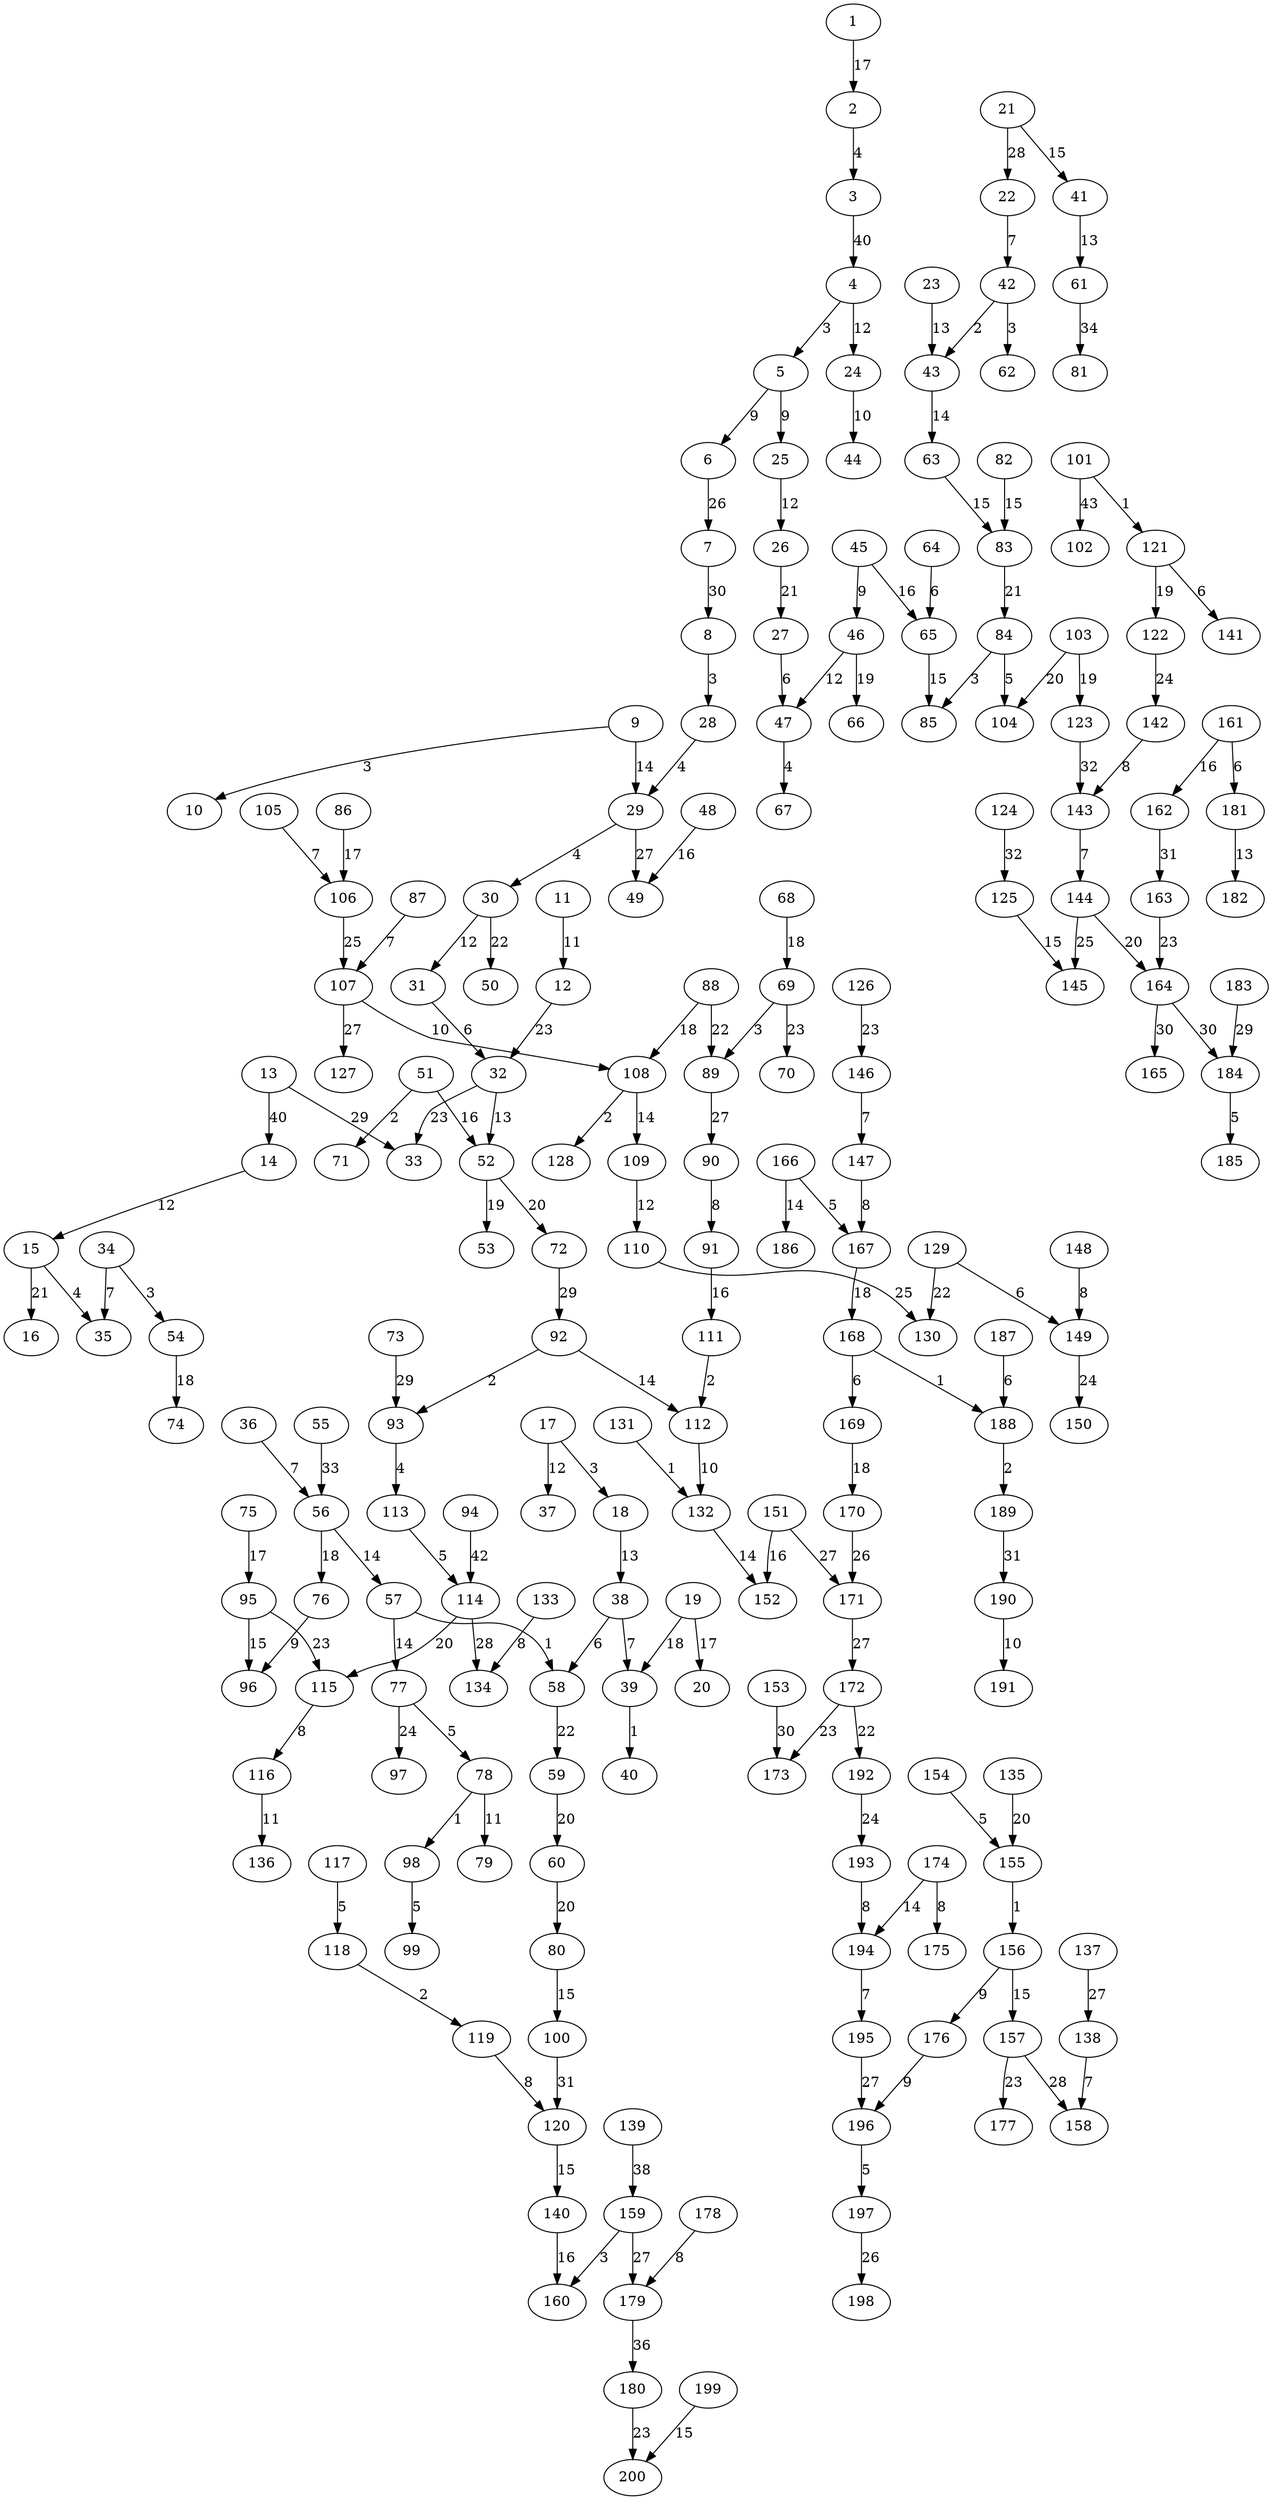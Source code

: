 digraph grafoMalla_m_20_n_10_Prim {
1;
2;
3;
4;
5;
6;
7;
8;
9;
10;
11;
12;
13;
14;
15;
16;
17;
18;
19;
20;
21;
22;
23;
24;
25;
26;
27;
28;
29;
30;
31;
32;
33;
34;
35;
36;
37;
38;
39;
40;
41;
42;
43;
44;
45;
46;
47;
48;
49;
50;
51;
52;
53;
54;
55;
56;
57;
58;
59;
60;
61;
62;
63;
64;
65;
66;
67;
68;
69;
70;
71;
72;
73;
74;
75;
76;
77;
78;
79;
80;
81;
82;
83;
84;
85;
86;
87;
88;
89;
90;
91;
92;
93;
94;
95;
96;
97;
98;
99;
100;
101;
102;
103;
104;
105;
106;
107;
108;
109;
110;
111;
112;
113;
114;
115;
116;
117;
118;
119;
120;
121;
122;
123;
124;
125;
126;
127;
128;
129;
130;
131;
132;
133;
134;
135;
136;
137;
138;
139;
140;
141;
142;
143;
144;
145;
146;
147;
148;
149;
150;
151;
152;
153;
154;
155;
156;
157;
158;
159;
160;
161;
162;
163;
164;
165;
166;
167;
168;
169;
170;
171;
172;
173;
174;
175;
176;
177;
178;
179;
180;
181;
182;
183;
184;
185;
186;
187;
188;
189;
190;
191;
192;
193;
194;
195;
196;
197;
198;
199;
200;
1 -> 2[label=17 weight=17];
2 -> 3[label=4 weight=4];
3 -> 4[label=40 weight=40];
4 -> 5[label=3 weight=3];
5 -> 6[label=9 weight=9];
6 -> 7[label=26 weight=26];
7 -> 8[label=30 weight=30];
9 -> 29[label=14 weight=14];
9 -> 10[label=3 weight=3];
11 -> 12[label=11 weight=11];
12 -> 32[label=23 weight=23];
13 -> 33[label=29 weight=29];
13 -> 14[label=40 weight=40];
14 -> 15[label=12 weight=12];
15 -> 16[label=21 weight=21];
17 -> 18[label=3 weight=3];
18 -> 38[label=13 weight=13];
19 -> 39[label=18 weight=18];
19 -> 20[label=17 weight=17];
21 -> 22[label=28 weight=28];
22 -> 42[label=7 weight=7];
23 -> 43[label=13 weight=13];
4 -> 24[label=12 weight=12];
5 -> 25[label=9 weight=9];
25 -> 26[label=12 weight=12];
26 -> 27[label=21 weight=21];
8 -> 28[label=3 weight=3];
28 -> 29[label=4 weight=4];
29 -> 30[label=4 weight=4];
30 -> 31[label=12 weight=12];
31 -> 32[label=6 weight=6];
32 -> 33[label=23 weight=23];
34 -> 35[label=7 weight=7];
15 -> 35[label=4 weight=4];
36 -> 56[label=7 weight=7];
17 -> 37[label=12 weight=12];
38 -> 58[label=6 weight=6];
38 -> 39[label=7 weight=7];
39 -> 40[label=1 weight=1];
21 -> 41[label=15 weight=15];
42 -> 43[label=2 weight=2];
43 -> 63[label=14 weight=14];
24 -> 44[label=10 weight=10];
45 -> 46[label=9 weight=9];
46 -> 47[label=12 weight=12];
27 -> 47[label=6 weight=6];
48 -> 49[label=16 weight=16];
29 -> 49[label=27 weight=27];
30 -> 50[label=22 weight=22];
51 -> 52[label=16 weight=16];
32 -> 52[label=13 weight=13];
52 -> 53[label=19 weight=19];
34 -> 54[label=3 weight=3];
55 -> 56[label=33 weight=33];
56 -> 76[label=18 weight=18];
56 -> 57[label=14 weight=14];
57 -> 58[label=1 weight=1];
58 -> 59[label=22 weight=22];
59 -> 60[label=20 weight=20];
41 -> 61[label=13 weight=13];
42 -> 62[label=3 weight=3];
63 -> 83[label=15 weight=15];
64 -> 65[label=6 weight=6];
45 -> 65[label=16 weight=16];
46 -> 66[label=19 weight=19];
47 -> 67[label=4 weight=4];
68 -> 69[label=18 weight=18];
69 -> 89[label=3 weight=3];
69 -> 70[label=23 weight=23];
51 -> 71[label=2 weight=2];
52 -> 72[label=20 weight=20];
73 -> 93[label=29 weight=29];
54 -> 74[label=18 weight=18];
75 -> 95[label=17 weight=17];
76 -> 96[label=9 weight=9];
57 -> 77[label=14 weight=14];
77 -> 78[label=5 weight=5];
78 -> 79[label=11 weight=11];
60 -> 80[label=20 weight=20];
61 -> 81[label=34 weight=34];
82 -> 83[label=15 weight=15];
83 -> 84[label=21 weight=21];
84 -> 85[label=3 weight=3];
65 -> 85[label=15 weight=15];
86 -> 106[label=17 weight=17];
87 -> 107[label=7 weight=7];
88 -> 89[label=22 weight=22];
89 -> 90[label=27 weight=27];
90 -> 91[label=8 weight=8];
91 -> 111[label=16 weight=16];
72 -> 92[label=29 weight=29];
92 -> 93[label=2 weight=2];
94 -> 114[label=42 weight=42];
95 -> 115[label=23 weight=23];
95 -> 96[label=15 weight=15];
77 -> 97[label=24 weight=24];
78 -> 98[label=1 weight=1];
98 -> 99[label=5 weight=5];
80 -> 100[label=15 weight=15];
101 -> 121[label=1 weight=1];
101 -> 102[label=43 weight=43];
103 -> 104[label=20 weight=20];
84 -> 104[label=5 weight=5];
105 -> 106[label=7 weight=7];
106 -> 107[label=25 weight=25];
107 -> 108[label=10 weight=10];
88 -> 108[label=18 weight=18];
108 -> 109[label=14 weight=14];
109 -> 110[label=12 weight=12];
111 -> 112[label=2 weight=2];
92 -> 112[label=14 weight=14];
93 -> 113[label=4 weight=4];
113 -> 114[label=5 weight=5];
114 -> 115[label=20 weight=20];
115 -> 116[label=8 weight=8];
117 -> 118[label=5 weight=5];
118 -> 119[label=2 weight=2];
119 -> 120[label=8 weight=8];
100 -> 120[label=31 weight=31];
121 -> 122[label=19 weight=19];
122 -> 142[label=24 weight=24];
103 -> 123[label=19 weight=19];
124 -> 125[label=32 weight=32];
125 -> 145[label=15 weight=15];
126 -> 146[label=23 weight=23];
107 -> 127[label=27 weight=27];
108 -> 128[label=2 weight=2];
129 -> 130[label=22 weight=22];
110 -> 130[label=25 weight=25];
131 -> 132[label=1 weight=1];
112 -> 132[label=10 weight=10];
133 -> 134[label=8 weight=8];
114 -> 134[label=28 weight=28];
135 -> 155[label=20 weight=20];
116 -> 136[label=11 weight=11];
137 -> 138[label=27 weight=27];
138 -> 158[label=7 weight=7];
139 -> 159[label=38 weight=38];
120 -> 140[label=15 weight=15];
121 -> 141[label=6 weight=6];
142 -> 143[label=8 weight=8];
123 -> 143[label=32 weight=32];
143 -> 144[label=7 weight=7];
144 -> 145[label=25 weight=25];
146 -> 147[label=7 weight=7];
147 -> 167[label=8 weight=8];
148 -> 149[label=8 weight=8];
129 -> 149[label=6 weight=6];
149 -> 150[label=24 weight=24];
151 -> 152[label=16 weight=16];
132 -> 152[label=14 weight=14];
153 -> 173[label=30 weight=30];
154 -> 155[label=5 weight=5];
155 -> 156[label=1 weight=1];
156 -> 176[label=9 weight=9];
156 -> 157[label=15 weight=15];
157 -> 158[label=28 weight=28];
159 -> 160[label=3 weight=3];
140 -> 160[label=16 weight=16];
161 -> 162[label=16 weight=16];
162 -> 163[label=31 weight=31];
163 -> 164[label=23 weight=23];
144 -> 164[label=20 weight=20];
164 -> 165[label=30 weight=30];
166 -> 167[label=5 weight=5];
167 -> 168[label=18 weight=18];
168 -> 169[label=6 weight=6];
169 -> 170[label=18 weight=18];
170 -> 171[label=26 weight=26];
151 -> 171[label=27 weight=27];
171 -> 172[label=27 weight=27];
172 -> 173[label=23 weight=23];
174 -> 194[label=14 weight=14];
174 -> 175[label=8 weight=8];
176 -> 196[label=9 weight=9];
157 -> 177[label=23 weight=23];
178 -> 179[label=8 weight=8];
159 -> 179[label=27 weight=27];
179 -> 180[label=36 weight=36];
161 -> 181[label=6 weight=6];
181 -> 182[label=13 weight=13];
183 -> 184[label=29 weight=29];
164 -> 184[label=30 weight=30];
184 -> 185[label=5 weight=5];
166 -> 186[label=14 weight=14];
187 -> 188[label=6 weight=6];
168 -> 188[label=1 weight=1];
188 -> 189[label=2 weight=2];
189 -> 190[label=31 weight=31];
190 -> 191[label=10 weight=10];
172 -> 192[label=22 weight=22];
192 -> 193[label=24 weight=24];
193 -> 194[label=8 weight=8];
194 -> 195[label=7 weight=7];
195 -> 196[label=27 weight=27];
196 -> 197[label=5 weight=5];
197 -> 198[label=26 weight=26];
199 -> 200[label=15 weight=15];
180 -> 200[label=23 weight=23];
}